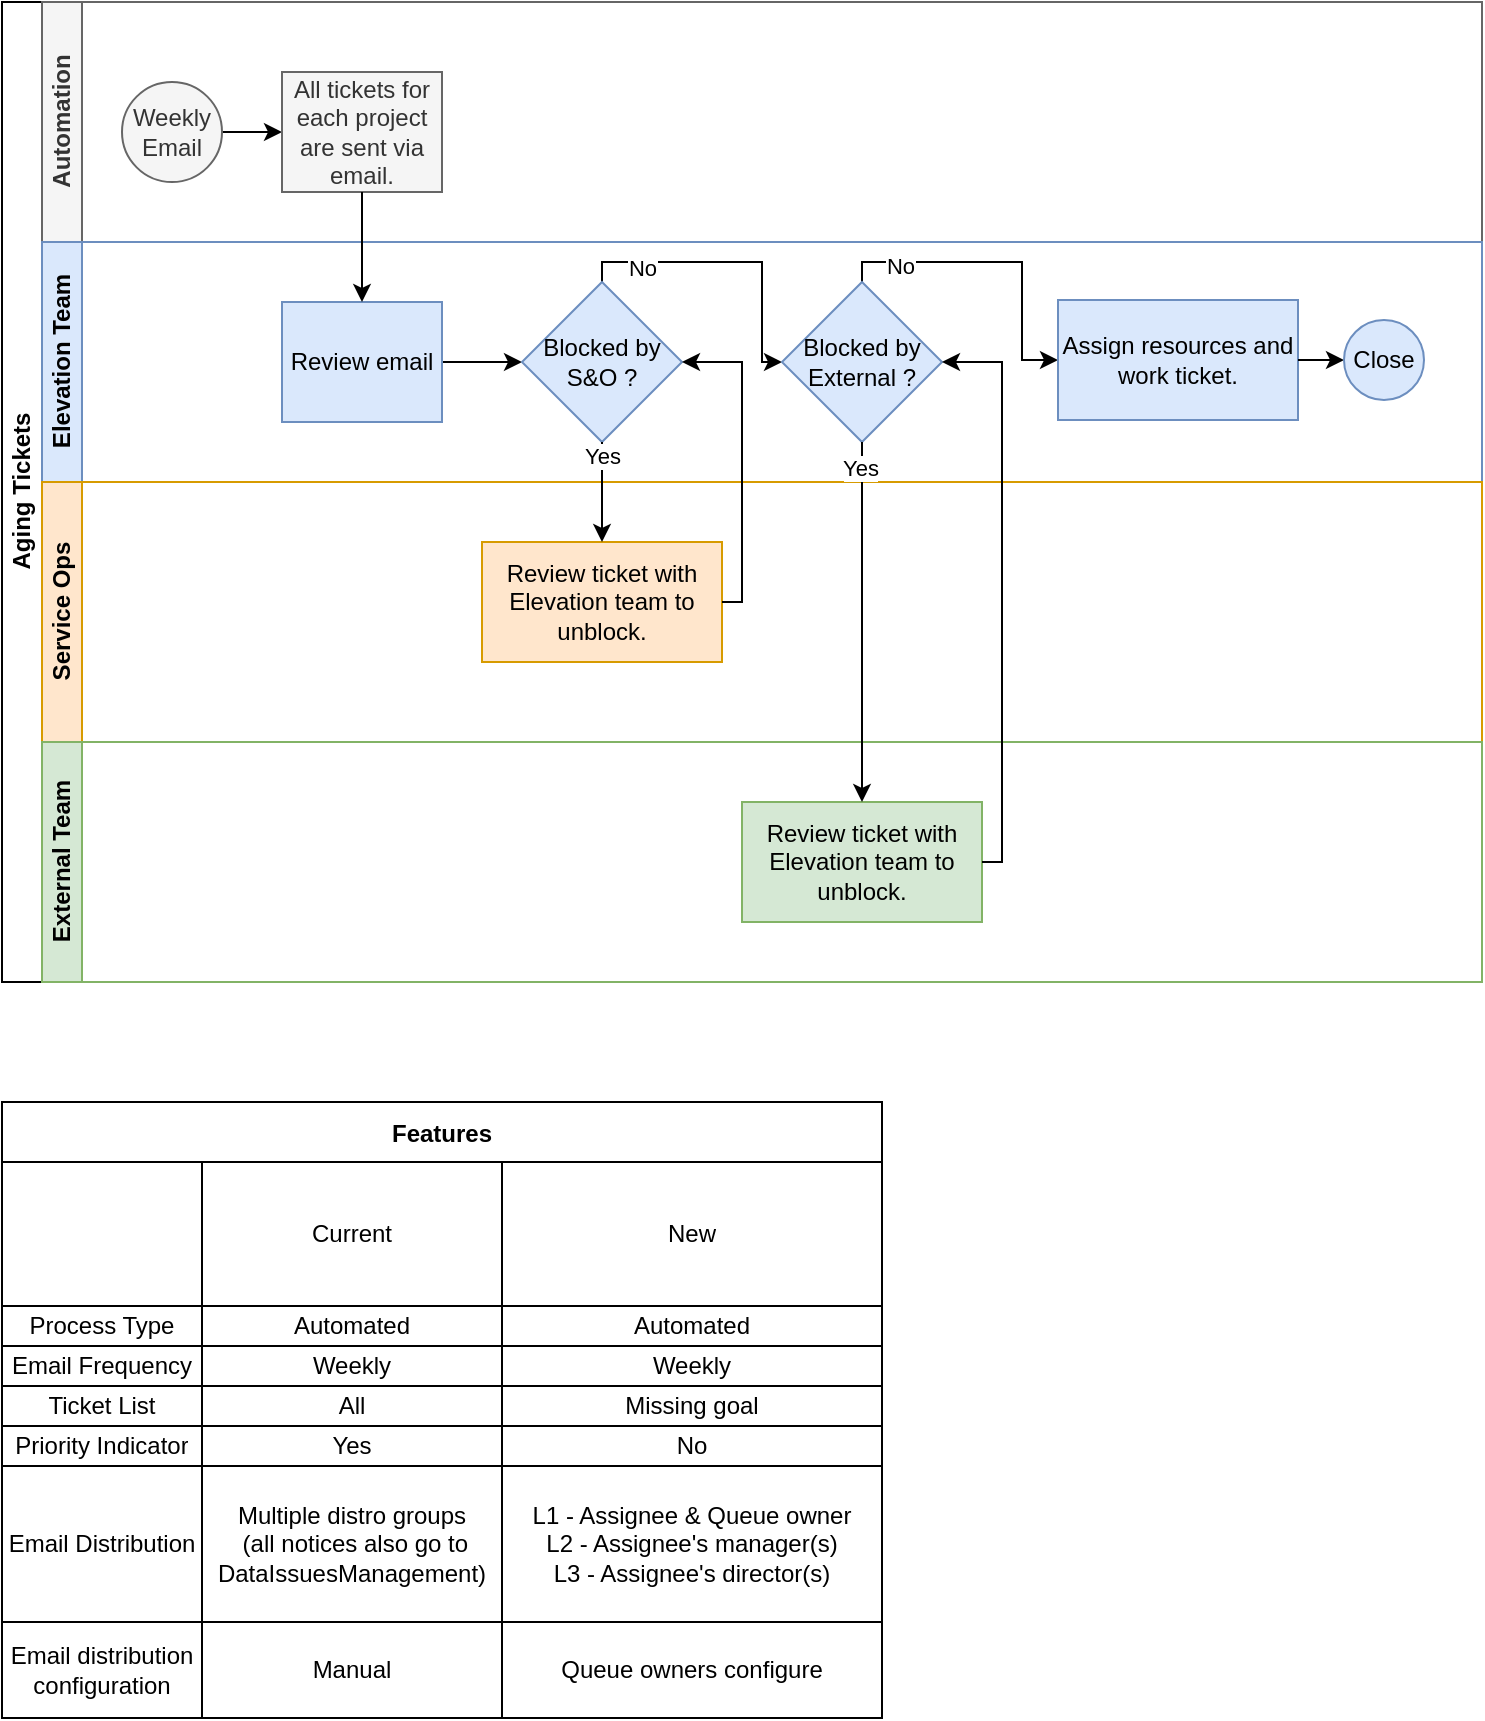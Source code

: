 <mxfile version="20.5.1" type="github">
  <diagram id="prtHgNgQTEPvFCAcTncT" name="Page-1">
    <mxGraphModel dx="543" dy="577" grid="1" gridSize="10" guides="1" tooltips="1" connect="1" arrows="1" fold="1" page="1" pageScale="1" pageWidth="827" pageHeight="1169" math="0" shadow="0">
      <root>
        <mxCell id="0" />
        <mxCell id="1" parent="0" />
        <mxCell id="dNxyNK7c78bLwvsdeMH5-19" value="Aging Tickets" style="swimlane;html=1;childLayout=stackLayout;resizeParent=1;resizeParentMax=0;horizontal=0;startSize=20;horizontalStack=0;" parent="1" vertex="1">
          <mxGeometry x="60" y="60" width="740" height="490" as="geometry" />
        </mxCell>
        <mxCell id="dNxyNK7c78bLwvsdeMH5-20" value="Automation" style="swimlane;html=1;startSize=20;horizontal=0;fillColor=#f5f5f5;fontColor=#333333;strokeColor=#666666;" parent="dNxyNK7c78bLwvsdeMH5-19" vertex="1">
          <mxGeometry x="20" width="720" height="120" as="geometry" />
        </mxCell>
        <mxCell id="dNxyNK7c78bLwvsdeMH5-25" value="" style="edgeStyle=orthogonalEdgeStyle;rounded=0;orthogonalLoop=1;jettySize=auto;html=1;" parent="dNxyNK7c78bLwvsdeMH5-20" source="dNxyNK7c78bLwvsdeMH5-23" target="dNxyNK7c78bLwvsdeMH5-24" edge="1">
          <mxGeometry relative="1" as="geometry" />
        </mxCell>
        <mxCell id="dNxyNK7c78bLwvsdeMH5-23" value="Weekly Email" style="ellipse;whiteSpace=wrap;html=1;fillColor=#f5f5f5;fontColor=#333333;strokeColor=#666666;" parent="dNxyNK7c78bLwvsdeMH5-20" vertex="1">
          <mxGeometry x="40" y="40" width="50" height="50" as="geometry" />
        </mxCell>
        <mxCell id="dNxyNK7c78bLwvsdeMH5-24" value="All tickets for each project are sent via email." style="rounded=0;whiteSpace=wrap;html=1;fontFamily=Helvetica;fontSize=12;fontColor=#333333;align=center;fillColor=#f5f5f5;strokeColor=#666666;" parent="dNxyNK7c78bLwvsdeMH5-20" vertex="1">
          <mxGeometry x="120" y="35" width="80" height="60" as="geometry" />
        </mxCell>
        <mxCell id="dNxyNK7c78bLwvsdeMH5-21" value="Elevation Team" style="swimlane;html=1;startSize=20;horizontal=0;fillColor=#dae8fc;strokeColor=#6c8ebf;" parent="dNxyNK7c78bLwvsdeMH5-19" vertex="1">
          <mxGeometry x="20" y="120" width="720" height="120" as="geometry" />
        </mxCell>
        <mxCell id="dNxyNK7c78bLwvsdeMH5-29" value="" style="edgeStyle=orthogonalEdgeStyle;rounded=0;orthogonalLoop=1;jettySize=auto;html=1;endArrow=classic;endFill=1;" parent="dNxyNK7c78bLwvsdeMH5-21" source="dNxyNK7c78bLwvsdeMH5-26" target="dNxyNK7c78bLwvsdeMH5-28" edge="1">
          <mxGeometry relative="1" as="geometry" />
        </mxCell>
        <mxCell id="dNxyNK7c78bLwvsdeMH5-26" value="Review email" style="rounded=0;whiteSpace=wrap;html=1;fontFamily=Helvetica;fontSize=12;align=center;fillColor=#dae8fc;strokeColor=#6c8ebf;" parent="dNxyNK7c78bLwvsdeMH5-21" vertex="1">
          <mxGeometry x="120" y="30" width="80" height="60" as="geometry" />
        </mxCell>
        <mxCell id="V2aYn66x58N84pKogv1D-10" value="" style="edgeStyle=orthogonalEdgeStyle;rounded=0;orthogonalLoop=1;jettySize=auto;html=1;exitX=0.5;exitY=0;exitDx=0;exitDy=0;entryX=0;entryY=0.5;entryDx=0;entryDy=0;" edge="1" parent="dNxyNK7c78bLwvsdeMH5-21" source="dNxyNK7c78bLwvsdeMH5-28" target="V2aYn66x58N84pKogv1D-9">
          <mxGeometry relative="1" as="geometry">
            <Array as="points">
              <mxPoint x="280" y="10" />
              <mxPoint x="360" y="10" />
              <mxPoint x="360" y="60" />
            </Array>
          </mxGeometry>
        </mxCell>
        <mxCell id="V2aYn66x58N84pKogv1D-11" value="No" style="edgeLabel;html=1;align=center;verticalAlign=middle;resizable=0;points=[];" vertex="1" connectable="0" parent="V2aYn66x58N84pKogv1D-10">
          <mxGeometry x="-0.6" y="-3" relative="1" as="geometry">
            <mxPoint as="offset" />
          </mxGeometry>
        </mxCell>
        <mxCell id="dNxyNK7c78bLwvsdeMH5-28" value="Blocked by S&amp;amp;O ?" style="rhombus;whiteSpace=wrap;html=1;fontFamily=Helvetica;fontSize=12;align=center;fillColor=#dae8fc;strokeColor=#6c8ebf;" parent="dNxyNK7c78bLwvsdeMH5-21" vertex="1">
          <mxGeometry x="240" y="20" width="80" height="80" as="geometry" />
        </mxCell>
        <mxCell id="V2aYn66x58N84pKogv1D-22" value="" style="edgeStyle=orthogonalEdgeStyle;rounded=0;orthogonalLoop=1;jettySize=auto;html=1;exitX=0.5;exitY=0;exitDx=0;exitDy=0;entryX=0;entryY=0.5;entryDx=0;entryDy=0;" edge="1" parent="dNxyNK7c78bLwvsdeMH5-21" source="V2aYn66x58N84pKogv1D-9" target="V2aYn66x58N84pKogv1D-21">
          <mxGeometry relative="1" as="geometry">
            <Array as="points">
              <mxPoint x="410" y="10" />
              <mxPoint x="490" y="10" />
              <mxPoint x="490" y="59" />
            </Array>
          </mxGeometry>
        </mxCell>
        <mxCell id="V2aYn66x58N84pKogv1D-27" value="No" style="edgeLabel;html=1;align=center;verticalAlign=middle;resizable=0;points=[];" vertex="1" connectable="0" parent="V2aYn66x58N84pKogv1D-22">
          <mxGeometry x="-0.64" y="-2" relative="1" as="geometry">
            <mxPoint as="offset" />
          </mxGeometry>
        </mxCell>
        <mxCell id="V2aYn66x58N84pKogv1D-9" value="Blocked by External ?" style="rhombus;whiteSpace=wrap;html=1;fontFamily=Helvetica;fontSize=12;align=center;fillColor=#dae8fc;strokeColor=#6c8ebf;" vertex="1" parent="dNxyNK7c78bLwvsdeMH5-21">
          <mxGeometry x="370" y="20" width="80" height="80" as="geometry" />
        </mxCell>
        <mxCell id="V2aYn66x58N84pKogv1D-21" value="Assign resources and work ticket." style="whiteSpace=wrap;html=1;fillColor=#dae8fc;strokeColor=#6c8ebf;" vertex="1" parent="dNxyNK7c78bLwvsdeMH5-21">
          <mxGeometry x="508" y="29" width="120" height="60" as="geometry" />
        </mxCell>
        <mxCell id="dNxyNK7c78bLwvsdeMH5-22" value="Service Ops" style="swimlane;html=1;startSize=20;horizontal=0;fillColor=#ffe6cc;strokeColor=#d79b00;" parent="dNxyNK7c78bLwvsdeMH5-19" vertex="1">
          <mxGeometry x="20" y="240" width="720" height="130" as="geometry" />
        </mxCell>
        <mxCell id="V2aYn66x58N84pKogv1D-6" value="Review ticket with Elevation team to unblock." style="whiteSpace=wrap;html=1;fillColor=#ffe6cc;strokeColor=#d79b00;" vertex="1" parent="dNxyNK7c78bLwvsdeMH5-22">
          <mxGeometry x="220" y="30" width="120" height="60" as="geometry" />
        </mxCell>
        <mxCell id="V2aYn66x58N84pKogv1D-12" value="External Team" style="swimlane;html=1;startSize=20;horizontal=0;fillColor=#d5e8d4;strokeColor=#82b366;" vertex="1" parent="dNxyNK7c78bLwvsdeMH5-19">
          <mxGeometry x="20" y="370" width="720" height="120" as="geometry" />
        </mxCell>
        <mxCell id="V2aYn66x58N84pKogv1D-14" value="Review ticket with Elevation team to unblock." style="whiteSpace=wrap;html=1;fillColor=#d5e8d4;strokeColor=#82b366;" vertex="1" parent="V2aYn66x58N84pKogv1D-12">
          <mxGeometry x="350" y="30" width="120" height="60" as="geometry" />
        </mxCell>
        <mxCell id="V2aYn66x58N84pKogv1D-7" value="Yes" style="edgeStyle=orthogonalEdgeStyle;rounded=0;orthogonalLoop=1;jettySize=auto;html=1;" edge="1" parent="dNxyNK7c78bLwvsdeMH5-19" source="dNxyNK7c78bLwvsdeMH5-28" target="V2aYn66x58N84pKogv1D-6">
          <mxGeometry x="-0.714" relative="1" as="geometry">
            <mxPoint as="offset" />
          </mxGeometry>
        </mxCell>
        <mxCell id="V2aYn66x58N84pKogv1D-15" value="" style="edgeStyle=orthogonalEdgeStyle;rounded=0;orthogonalLoop=1;jettySize=auto;html=1;" edge="1" parent="dNxyNK7c78bLwvsdeMH5-19" source="V2aYn66x58N84pKogv1D-9" target="V2aYn66x58N84pKogv1D-14">
          <mxGeometry relative="1" as="geometry" />
        </mxCell>
        <mxCell id="V2aYn66x58N84pKogv1D-20" value="Yes" style="edgeLabel;html=1;align=center;verticalAlign=middle;resizable=0;points=[];" vertex="1" connectable="0" parent="V2aYn66x58N84pKogv1D-15">
          <mxGeometry x="-0.861" y="-1" relative="1" as="geometry">
            <mxPoint as="offset" />
          </mxGeometry>
        </mxCell>
        <mxCell id="V2aYn66x58N84pKogv1D-18" style="edgeStyle=orthogonalEdgeStyle;rounded=0;orthogonalLoop=1;jettySize=auto;html=1;entryX=1;entryY=0.5;entryDx=0;entryDy=0;" edge="1" parent="dNxyNK7c78bLwvsdeMH5-19" source="V2aYn66x58N84pKogv1D-14" target="V2aYn66x58N84pKogv1D-9">
          <mxGeometry relative="1" as="geometry">
            <Array as="points">
              <mxPoint x="500" y="430" />
              <mxPoint x="500" y="180" />
            </Array>
          </mxGeometry>
        </mxCell>
        <mxCell id="V2aYn66x58N84pKogv1D-19" style="edgeStyle=orthogonalEdgeStyle;rounded=0;orthogonalLoop=1;jettySize=auto;html=1;entryX=1;entryY=0.5;entryDx=0;entryDy=0;" edge="1" parent="dNxyNK7c78bLwvsdeMH5-19" source="V2aYn66x58N84pKogv1D-6" target="dNxyNK7c78bLwvsdeMH5-28">
          <mxGeometry relative="1" as="geometry">
            <Array as="points">
              <mxPoint x="370" y="300" />
              <mxPoint x="370" y="180" />
            </Array>
          </mxGeometry>
        </mxCell>
        <mxCell id="V2aYn66x58N84pKogv1D-26" style="edgeStyle=orthogonalEdgeStyle;rounded=0;orthogonalLoop=1;jettySize=auto;html=1;entryX=0.5;entryY=0;entryDx=0;entryDy=0;" edge="1" parent="dNxyNK7c78bLwvsdeMH5-19" source="dNxyNK7c78bLwvsdeMH5-24" target="dNxyNK7c78bLwvsdeMH5-26">
          <mxGeometry relative="1" as="geometry" />
        </mxCell>
        <mxCell id="V2aYn66x58N84pKogv1D-24" value="" style="edgeStyle=orthogonalEdgeStyle;rounded=0;orthogonalLoop=1;jettySize=auto;html=1;entryX=0;entryY=0.5;entryDx=0;entryDy=0;" edge="1" parent="1" source="V2aYn66x58N84pKogv1D-21" target="dNxyNK7c78bLwvsdeMH5-32">
          <mxGeometry relative="1" as="geometry">
            <mxPoint x="750" y="230" as="targetPoint" />
          </mxGeometry>
        </mxCell>
        <mxCell id="dNxyNK7c78bLwvsdeMH5-32" value="Close" style="ellipse;whiteSpace=wrap;html=1;fillColor=#dae8fc;strokeColor=#6c8ebf;" parent="1" vertex="1">
          <mxGeometry x="731" y="219" width="40" height="40" as="geometry" />
        </mxCell>
        <mxCell id="V2aYn66x58N84pKogv1D-39" value="Features" style="shape=table;startSize=30;container=1;collapsible=0;childLayout=tableLayout;fontStyle=1;align=center;" vertex="1" parent="1">
          <mxGeometry x="60" y="610" width="440" height="308" as="geometry" />
        </mxCell>
        <mxCell id="V2aYn66x58N84pKogv1D-40" value="" style="shape=tableRow;horizontal=0;startSize=0;swimlaneHead=0;swimlaneBody=0;top=0;left=0;bottom=0;right=0;collapsible=0;dropTarget=0;fillColor=none;points=[[0,0.5],[1,0.5]];portConstraint=eastwest;" vertex="1" parent="V2aYn66x58N84pKogv1D-39">
          <mxGeometry y="30" width="440" height="72" as="geometry" />
        </mxCell>
        <mxCell id="V2aYn66x58N84pKogv1D-41" value="" style="shape=partialRectangle;html=1;whiteSpace=wrap;connectable=0;fillColor=none;top=0;left=0;bottom=0;right=0;overflow=hidden;" vertex="1" parent="V2aYn66x58N84pKogv1D-40">
          <mxGeometry width="100" height="72" as="geometry">
            <mxRectangle width="100" height="72" as="alternateBounds" />
          </mxGeometry>
        </mxCell>
        <mxCell id="V2aYn66x58N84pKogv1D-42" value="Current" style="shape=partialRectangle;html=1;whiteSpace=wrap;connectable=0;fillColor=none;top=0;left=0;bottom=0;right=0;overflow=hidden;" vertex="1" parent="V2aYn66x58N84pKogv1D-40">
          <mxGeometry x="100" width="150" height="72" as="geometry">
            <mxRectangle width="150" height="72" as="alternateBounds" />
          </mxGeometry>
        </mxCell>
        <mxCell id="V2aYn66x58N84pKogv1D-43" value="New" style="shape=partialRectangle;html=1;whiteSpace=wrap;connectable=0;fillColor=none;top=0;left=0;bottom=0;right=0;overflow=hidden;" vertex="1" parent="V2aYn66x58N84pKogv1D-40">
          <mxGeometry x="250" width="190" height="72" as="geometry">
            <mxRectangle width="190" height="72" as="alternateBounds" />
          </mxGeometry>
        </mxCell>
        <mxCell id="V2aYn66x58N84pKogv1D-70" style="shape=tableRow;horizontal=0;startSize=0;swimlaneHead=0;swimlaneBody=0;top=0;left=0;bottom=0;right=0;collapsible=0;dropTarget=0;fillColor=none;points=[[0,0.5],[1,0.5]];portConstraint=eastwest;" vertex="1" parent="V2aYn66x58N84pKogv1D-39">
          <mxGeometry y="102" width="440" height="20" as="geometry" />
        </mxCell>
        <mxCell id="V2aYn66x58N84pKogv1D-71" value="Process Type" style="shape=partialRectangle;html=1;whiteSpace=wrap;connectable=0;fillColor=none;top=0;left=0;bottom=0;right=0;overflow=hidden;" vertex="1" parent="V2aYn66x58N84pKogv1D-70">
          <mxGeometry width="100" height="20" as="geometry">
            <mxRectangle width="100" height="20" as="alternateBounds" />
          </mxGeometry>
        </mxCell>
        <mxCell id="V2aYn66x58N84pKogv1D-72" value="Automated" style="shape=partialRectangle;html=1;whiteSpace=wrap;connectable=0;fillColor=none;top=0;left=0;bottom=0;right=0;overflow=hidden;" vertex="1" parent="V2aYn66x58N84pKogv1D-70">
          <mxGeometry x="100" width="150" height="20" as="geometry">
            <mxRectangle width="150" height="20" as="alternateBounds" />
          </mxGeometry>
        </mxCell>
        <mxCell id="V2aYn66x58N84pKogv1D-73" value="Automated" style="shape=partialRectangle;html=1;whiteSpace=wrap;connectable=0;fillColor=none;top=0;left=0;bottom=0;right=0;overflow=hidden;" vertex="1" parent="V2aYn66x58N84pKogv1D-70">
          <mxGeometry x="250" width="190" height="20" as="geometry">
            <mxRectangle width="190" height="20" as="alternateBounds" />
          </mxGeometry>
        </mxCell>
        <mxCell id="V2aYn66x58N84pKogv1D-44" value="" style="shape=tableRow;horizontal=0;startSize=0;swimlaneHead=0;swimlaneBody=0;top=0;left=0;bottom=0;right=0;collapsible=0;dropTarget=0;fillColor=none;points=[[0,0.5],[1,0.5]];portConstraint=eastwest;" vertex="1" parent="V2aYn66x58N84pKogv1D-39">
          <mxGeometry y="122" width="440" height="20" as="geometry" />
        </mxCell>
        <mxCell id="V2aYn66x58N84pKogv1D-45" value="Email Frequency" style="shape=partialRectangle;html=1;whiteSpace=wrap;connectable=0;fillColor=none;top=0;left=0;bottom=0;right=0;overflow=hidden;" vertex="1" parent="V2aYn66x58N84pKogv1D-44">
          <mxGeometry width="100" height="20" as="geometry">
            <mxRectangle width="100" height="20" as="alternateBounds" />
          </mxGeometry>
        </mxCell>
        <mxCell id="V2aYn66x58N84pKogv1D-46" value="Weekly" style="shape=partialRectangle;html=1;whiteSpace=wrap;connectable=0;fillColor=none;top=0;left=0;bottom=0;right=0;overflow=hidden;" vertex="1" parent="V2aYn66x58N84pKogv1D-44">
          <mxGeometry x="100" width="150" height="20" as="geometry">
            <mxRectangle width="150" height="20" as="alternateBounds" />
          </mxGeometry>
        </mxCell>
        <mxCell id="V2aYn66x58N84pKogv1D-47" value="Weekly" style="shape=partialRectangle;html=1;whiteSpace=wrap;connectable=0;fillColor=none;top=0;left=0;bottom=0;right=0;overflow=hidden;" vertex="1" parent="V2aYn66x58N84pKogv1D-44">
          <mxGeometry x="250" width="190" height="20" as="geometry">
            <mxRectangle width="190" height="20" as="alternateBounds" />
          </mxGeometry>
        </mxCell>
        <mxCell id="V2aYn66x58N84pKogv1D-66" style="shape=tableRow;horizontal=0;startSize=0;swimlaneHead=0;swimlaneBody=0;top=0;left=0;bottom=0;right=0;collapsible=0;dropTarget=0;fillColor=none;points=[[0,0.5],[1,0.5]];portConstraint=eastwest;" vertex="1" parent="V2aYn66x58N84pKogv1D-39">
          <mxGeometry y="142" width="440" height="20" as="geometry" />
        </mxCell>
        <mxCell id="V2aYn66x58N84pKogv1D-67" value="Ticket List" style="shape=partialRectangle;html=1;whiteSpace=wrap;connectable=0;fillColor=none;top=0;left=0;bottom=0;right=0;overflow=hidden;" vertex="1" parent="V2aYn66x58N84pKogv1D-66">
          <mxGeometry width="100" height="20" as="geometry">
            <mxRectangle width="100" height="20" as="alternateBounds" />
          </mxGeometry>
        </mxCell>
        <mxCell id="V2aYn66x58N84pKogv1D-68" value="All" style="shape=partialRectangle;html=1;whiteSpace=wrap;connectable=0;fillColor=none;top=0;left=0;bottom=0;right=0;overflow=hidden;" vertex="1" parent="V2aYn66x58N84pKogv1D-66">
          <mxGeometry x="100" width="150" height="20" as="geometry">
            <mxRectangle width="150" height="20" as="alternateBounds" />
          </mxGeometry>
        </mxCell>
        <mxCell id="V2aYn66x58N84pKogv1D-69" value="Missing goal" style="shape=partialRectangle;html=1;whiteSpace=wrap;connectable=0;fillColor=none;top=0;left=0;bottom=0;right=0;overflow=hidden;" vertex="1" parent="V2aYn66x58N84pKogv1D-66">
          <mxGeometry x="250" width="190" height="20" as="geometry">
            <mxRectangle width="190" height="20" as="alternateBounds" />
          </mxGeometry>
        </mxCell>
        <mxCell id="V2aYn66x58N84pKogv1D-48" value="" style="shape=tableRow;horizontal=0;startSize=0;swimlaneHead=0;swimlaneBody=0;top=0;left=0;bottom=0;right=0;collapsible=0;dropTarget=0;fillColor=none;points=[[0,0.5],[1,0.5]];portConstraint=eastwest;" vertex="1" parent="V2aYn66x58N84pKogv1D-39">
          <mxGeometry y="162" width="440" height="20" as="geometry" />
        </mxCell>
        <mxCell id="V2aYn66x58N84pKogv1D-49" value="Priority Indicator" style="shape=partialRectangle;html=1;whiteSpace=wrap;connectable=0;fillColor=none;top=0;left=0;bottom=0;right=0;overflow=hidden;" vertex="1" parent="V2aYn66x58N84pKogv1D-48">
          <mxGeometry width="100" height="20" as="geometry">
            <mxRectangle width="100" height="20" as="alternateBounds" />
          </mxGeometry>
        </mxCell>
        <mxCell id="V2aYn66x58N84pKogv1D-50" value="Yes" style="shape=partialRectangle;html=1;whiteSpace=wrap;connectable=0;fillColor=none;top=0;left=0;bottom=0;right=0;overflow=hidden;" vertex="1" parent="V2aYn66x58N84pKogv1D-48">
          <mxGeometry x="100" width="150" height="20" as="geometry">
            <mxRectangle width="150" height="20" as="alternateBounds" />
          </mxGeometry>
        </mxCell>
        <mxCell id="V2aYn66x58N84pKogv1D-51" value="No" style="shape=partialRectangle;html=1;whiteSpace=wrap;connectable=0;fillColor=none;top=0;left=0;bottom=0;right=0;overflow=hidden;" vertex="1" parent="V2aYn66x58N84pKogv1D-48">
          <mxGeometry x="250" width="190" height="20" as="geometry">
            <mxRectangle width="190" height="20" as="alternateBounds" />
          </mxGeometry>
        </mxCell>
        <mxCell id="V2aYn66x58N84pKogv1D-74" style="shape=tableRow;horizontal=0;startSize=0;swimlaneHead=0;swimlaneBody=0;top=0;left=0;bottom=0;right=0;collapsible=0;dropTarget=0;fillColor=none;points=[[0,0.5],[1,0.5]];portConstraint=eastwest;" vertex="1" parent="V2aYn66x58N84pKogv1D-39">
          <mxGeometry y="182" width="440" height="78" as="geometry" />
        </mxCell>
        <mxCell id="V2aYn66x58N84pKogv1D-75" value="Email Distribution" style="shape=partialRectangle;html=1;whiteSpace=wrap;connectable=0;fillColor=none;top=0;left=0;bottom=0;right=0;overflow=hidden;" vertex="1" parent="V2aYn66x58N84pKogv1D-74">
          <mxGeometry width="100" height="78" as="geometry">
            <mxRectangle width="100" height="78" as="alternateBounds" />
          </mxGeometry>
        </mxCell>
        <mxCell id="V2aYn66x58N84pKogv1D-76" value="Multiple distro groups&lt;br&gt;&amp;nbsp;(all notices also go to DataIssuesManagement)" style="shape=partialRectangle;html=1;whiteSpace=wrap;connectable=0;fillColor=none;top=0;left=0;bottom=0;right=0;overflow=hidden;" vertex="1" parent="V2aYn66x58N84pKogv1D-74">
          <mxGeometry x="100" width="150" height="78" as="geometry">
            <mxRectangle width="150" height="78" as="alternateBounds" />
          </mxGeometry>
        </mxCell>
        <mxCell id="V2aYn66x58N84pKogv1D-77" value="L1 - Assignee &amp;amp; Queue owner&lt;br&gt;L2 - Assignee&#39;s manager(s)&lt;br&gt;L3 - Assignee&#39;s director(s)" style="shape=partialRectangle;html=1;whiteSpace=wrap;connectable=0;fillColor=none;top=0;left=0;bottom=0;right=0;overflow=hidden;" vertex="1" parent="V2aYn66x58N84pKogv1D-74">
          <mxGeometry x="250" width="190" height="78" as="geometry">
            <mxRectangle width="190" height="78" as="alternateBounds" />
          </mxGeometry>
        </mxCell>
        <mxCell id="V2aYn66x58N84pKogv1D-78" style="shape=tableRow;horizontal=0;startSize=0;swimlaneHead=0;swimlaneBody=0;top=0;left=0;bottom=0;right=0;collapsible=0;dropTarget=0;fillColor=none;points=[[0,0.5],[1,0.5]];portConstraint=eastwest;" vertex="1" parent="V2aYn66x58N84pKogv1D-39">
          <mxGeometry y="260" width="440" height="48" as="geometry" />
        </mxCell>
        <mxCell id="V2aYn66x58N84pKogv1D-79" value="Email distribution configuration" style="shape=partialRectangle;html=1;whiteSpace=wrap;connectable=0;fillColor=none;top=0;left=0;bottom=0;right=0;overflow=hidden;" vertex="1" parent="V2aYn66x58N84pKogv1D-78">
          <mxGeometry width="100" height="48" as="geometry">
            <mxRectangle width="100" height="48" as="alternateBounds" />
          </mxGeometry>
        </mxCell>
        <mxCell id="V2aYn66x58N84pKogv1D-80" value="Manual" style="shape=partialRectangle;html=1;whiteSpace=wrap;connectable=0;fillColor=none;top=0;left=0;bottom=0;right=0;overflow=hidden;" vertex="1" parent="V2aYn66x58N84pKogv1D-78">
          <mxGeometry x="100" width="150" height="48" as="geometry">
            <mxRectangle width="150" height="48" as="alternateBounds" />
          </mxGeometry>
        </mxCell>
        <mxCell id="V2aYn66x58N84pKogv1D-81" value="Queue owners configure" style="shape=partialRectangle;html=1;whiteSpace=wrap;connectable=0;fillColor=none;top=0;left=0;bottom=0;right=0;overflow=hidden;" vertex="1" parent="V2aYn66x58N84pKogv1D-78">
          <mxGeometry x="250" width="190" height="48" as="geometry">
            <mxRectangle width="190" height="48" as="alternateBounds" />
          </mxGeometry>
        </mxCell>
      </root>
    </mxGraphModel>
  </diagram>
</mxfile>
